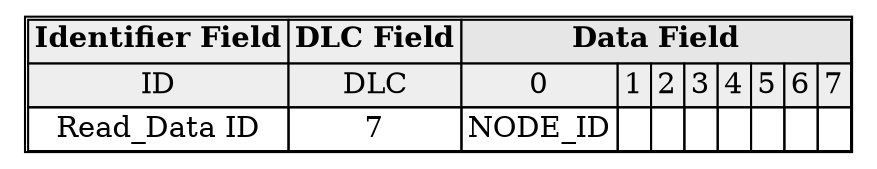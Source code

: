 digraph structs {
node [shape=plaintext]
struct1 [label=<
<TABLE BORDER="1" CELLBORDER="1" CELLSPACING="0">

<tr>
	<td bgcolor="#EEEEEE"><b>Identifier Field</b></td>
	<td bgcolor="#EEEEEE"><b>DLC Field</b></td>
	<td colspan="8" bgcolor="#E6E6E6"><b>Data Field</b></td>
</tr>
<tr>
	<td bgcolor="#EEEEEE">ID</td>
	<td bgcolor="#EEEEEE">DLC</td>
	<td bgcolor="#EEEEEE">0</td>
	<td bgcolor="#EEEEEE">1</td>
	<td bgcolor="#EEEEEE">2</td>
	<td bgcolor="#EEEEEE">3</td>
	<td bgcolor="#EEEEEE">4</td>
	<td bgcolor="#EEEEEE">5</td>
	<td bgcolor="#EEEEEE">6</td>
	<td bgcolor="#EEEEEE">7</td>
</tr>
<tr>
	<td>Read_Data ID</td>
	<td>7</td>
	<td>NODE_ID</td>
	<td></td>
	<td></td>
	<td></td>
	<td></td>
	<td></td>
	<td></td>
	<td></td>
</tr>

</TABLE>
>];
}